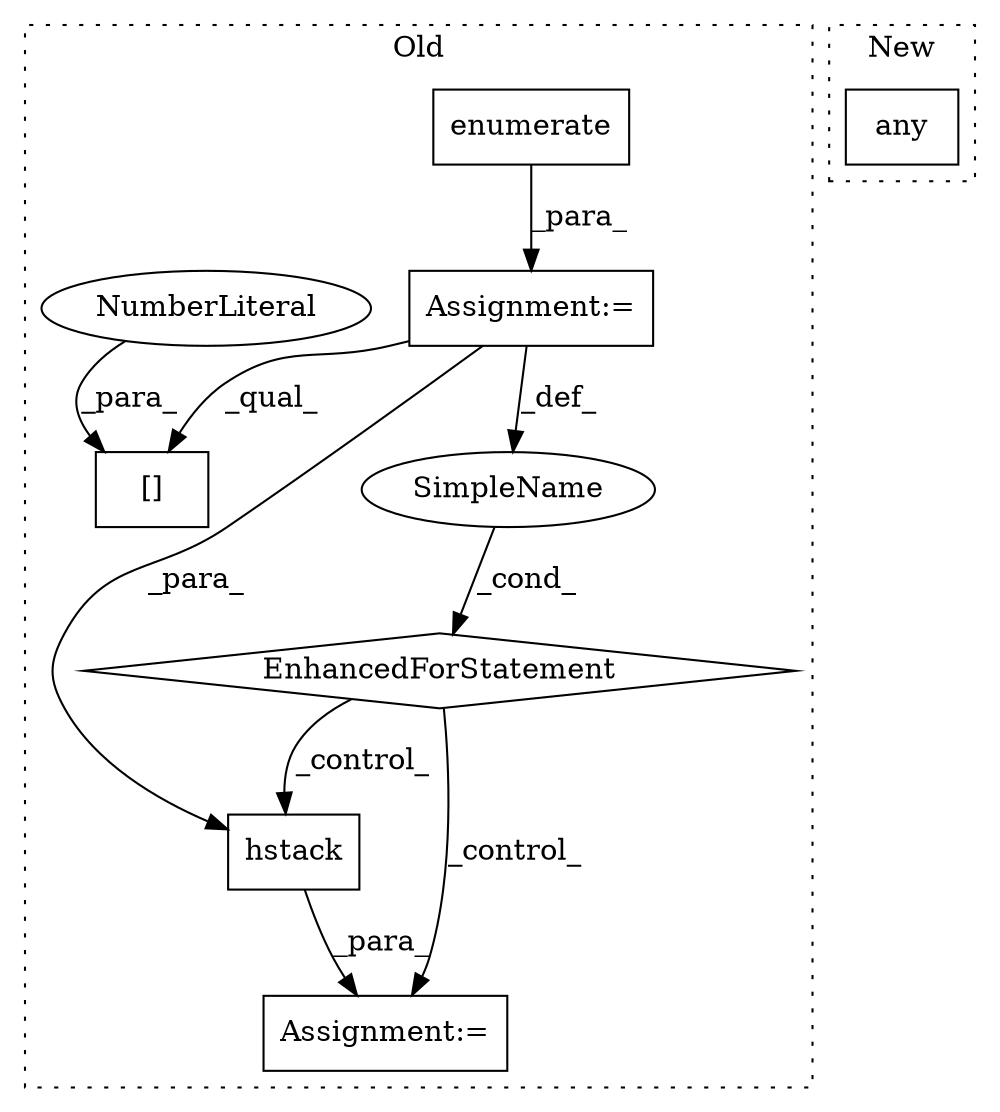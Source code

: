 digraph G {
subgraph cluster0 {
1 [label="enumerate" a="32" s="2673,2692" l="10,1" shape="box"];
3 [label="Assignment:=" a="7" s="2592,2693" l="71,2" shape="box"];
4 [label="EnhancedForStatement" a="70" s="2592,2693" l="71,2" shape="diamond"];
5 [label="Assignment:=" a="7" s="2719" l="1" shape="box"];
6 [label="SimpleName" a="42" s="2667" l="3" shape="ellipse"];
7 [label="[]" a="2" s="2768,2779" l="10,1" shape="box"];
8 [label="hstack" a="32" s="2726,2827" l="7,1" shape="box"];
9 [label="NumberLiteral" a="34" s="2778" l="1" shape="ellipse"];
label = "Old";
style="dotted";
}
subgraph cluster1 {
2 [label="any" a="32" s="2971" l="5" shape="box"];
label = "New";
style="dotted";
}
1 -> 3 [label="_para_"];
3 -> 6 [label="_def_"];
3 -> 7 [label="_qual_"];
3 -> 8 [label="_para_"];
4 -> 8 [label="_control_"];
4 -> 5 [label="_control_"];
6 -> 4 [label="_cond_"];
8 -> 5 [label="_para_"];
9 -> 7 [label="_para_"];
}